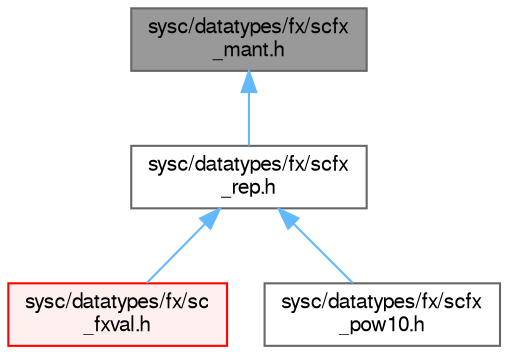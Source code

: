 digraph "sysc/datatypes/fx/scfx_mant.h"
{
 // LATEX_PDF_SIZE
  bgcolor="transparent";
  edge [fontname=FreeSans,fontsize=10,labelfontname=FreeSans,labelfontsize=10];
  node [fontname=FreeSans,fontsize=10,shape=box,height=0.2,width=0.4];
  Node1 [id="Node000001",label="sysc/datatypes/fx/scfx\l_mant.h",height=0.2,width=0.4,color="gray40", fillcolor="grey60", style="filled", fontcolor="black",tooltip=" "];
  Node1 -> Node2 [id="edge1_Node000001_Node000002",dir="back",color="steelblue1",style="solid",tooltip=" "];
  Node2 [id="Node000002",label="sysc/datatypes/fx/scfx\l_rep.h",height=0.2,width=0.4,color="grey40", fillcolor="white", style="filled",URL="$a00089.html",tooltip=" "];
  Node2 -> Node3 [id="edge2_Node000002_Node000003",dir="back",color="steelblue1",style="solid",tooltip=" "];
  Node3 [id="Node000003",label="sysc/datatypes/fx/sc\l_fxval.h",height=0.2,width=0.4,color="red", fillcolor="#FFF0F0", style="filled",URL="$a00098.html",tooltip=" "];
  Node2 -> Node10 [id="edge3_Node000002_Node000010",dir="back",color="steelblue1",style="solid",tooltip=" "];
  Node10 [id="Node000010",label="sysc/datatypes/fx/scfx\l_pow10.h",height=0.2,width=0.4,color="grey40", fillcolor="white", style="filled",URL="$a00080.html",tooltip=" "];
}
